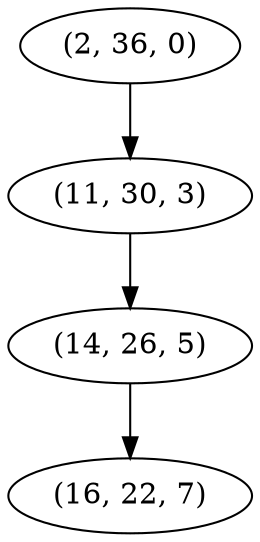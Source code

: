 digraph tree {
    "(2, 36, 0)";
    "(11, 30, 3)";
    "(14, 26, 5)";
    "(16, 22, 7)";
    "(2, 36, 0)" -> "(11, 30, 3)";
    "(11, 30, 3)" -> "(14, 26, 5)";
    "(14, 26, 5)" -> "(16, 22, 7)";
}
